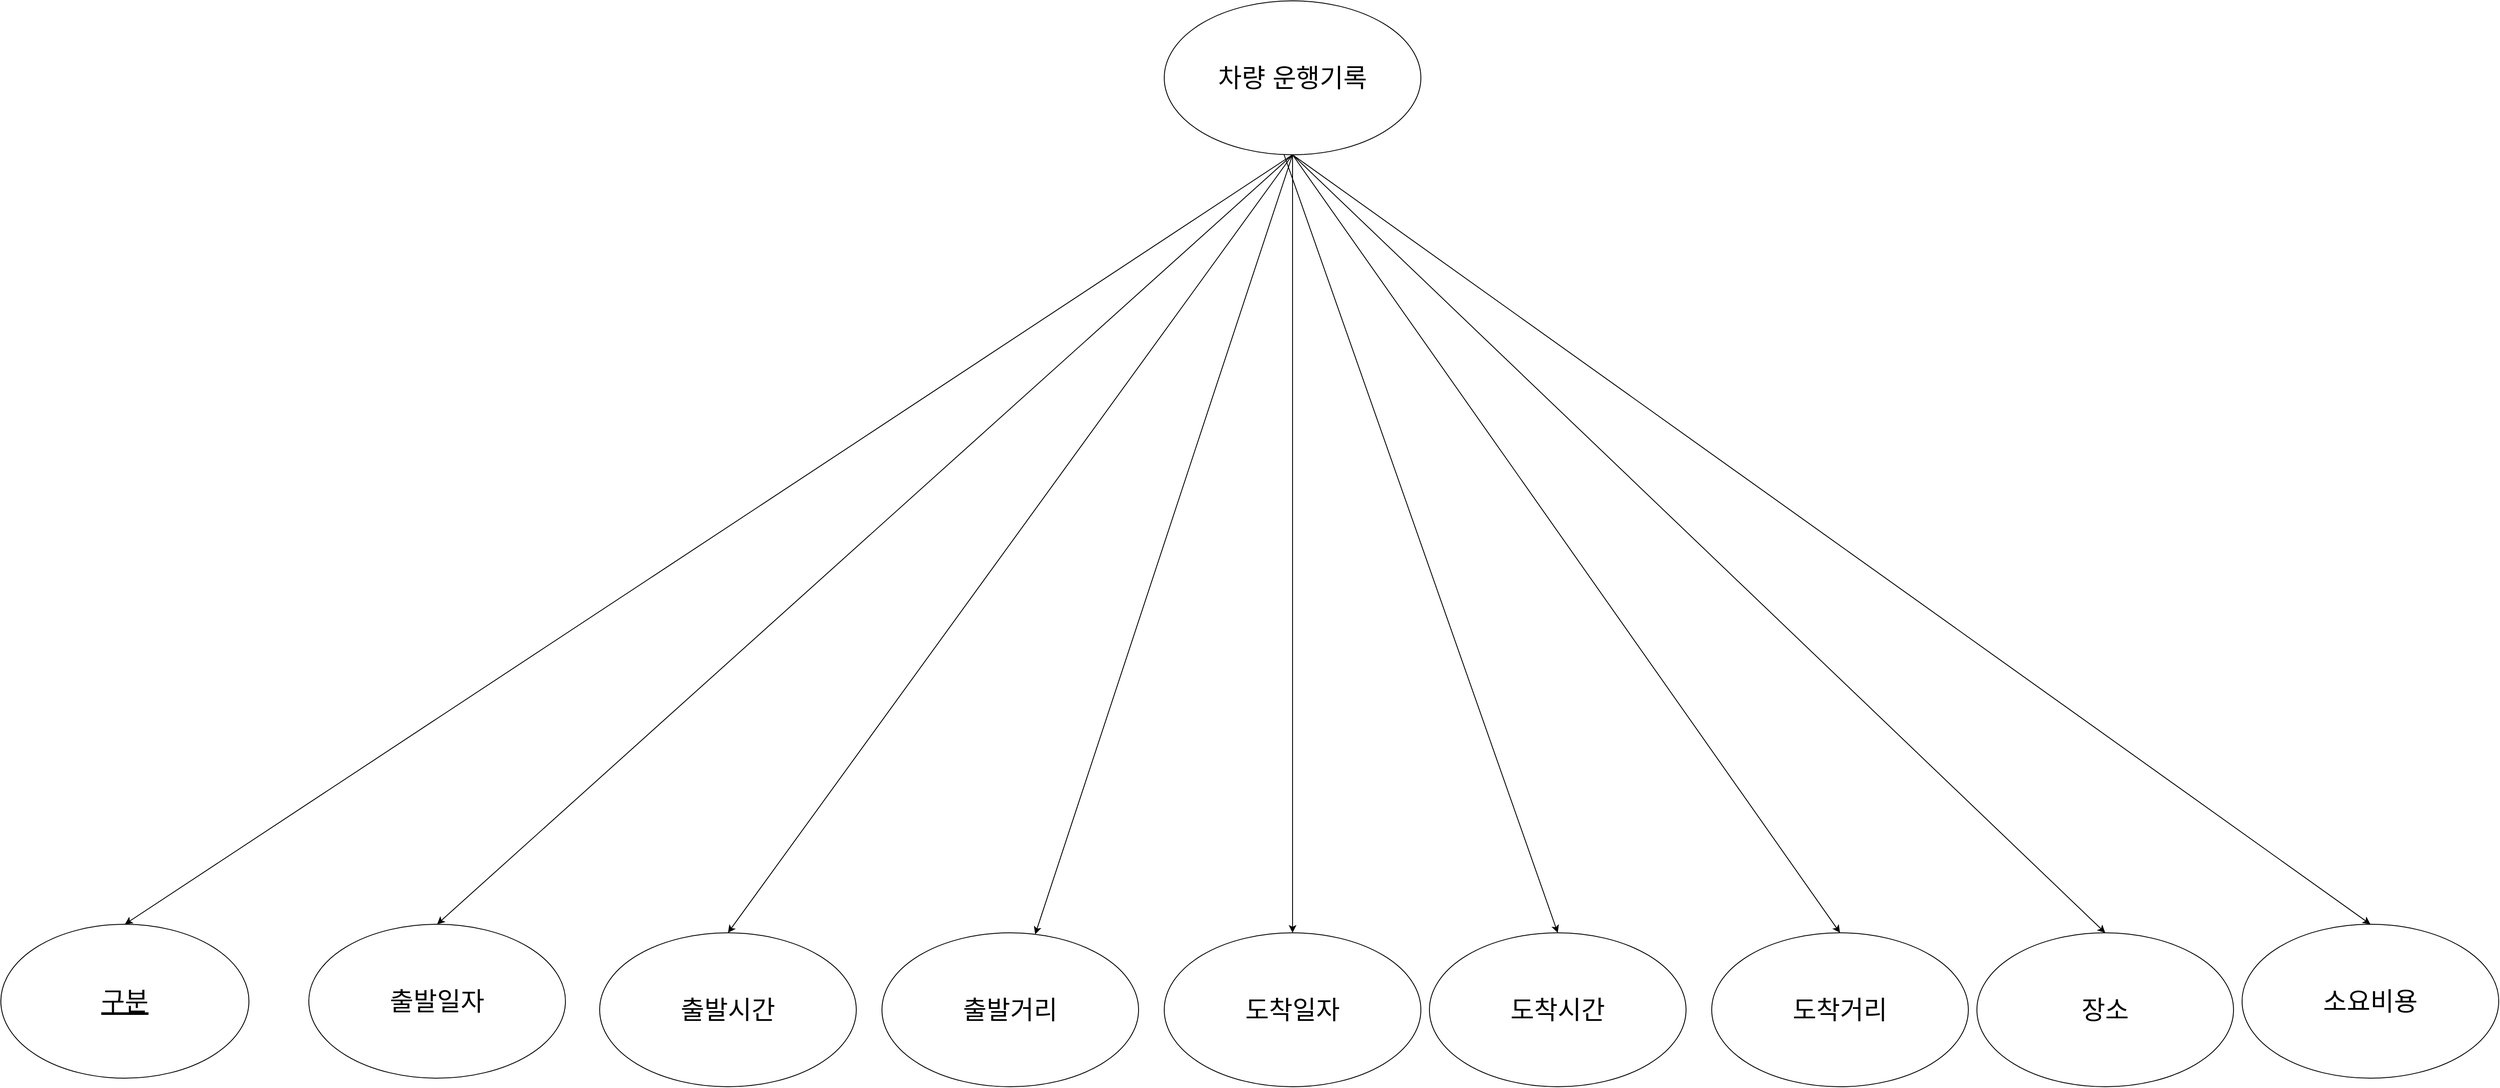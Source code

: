<mxfile version="21.5.2" type="device">
  <diagram id="vUDl0qp6wySJ54yXnIUA" name="페이지-1">
    <mxGraphModel dx="3156" dy="2984" grid="1" gridSize="10" guides="1" tooltips="1" connect="1" arrows="1" fold="1" page="1" pageScale="1" pageWidth="4681" pageHeight="3300" math="0" shadow="0">
      <root>
        <mxCell id="0" />
        <mxCell id="1" parent="0" />
        <mxCell id="FhojxzmCd1goJYJlMRN_-12" style="edgeStyle=orthogonalEdgeStyle;rounded=0;orthogonalLoop=1;jettySize=auto;html=1;" edge="1" parent="1" source="FhojxzmCd1goJYJlMRN_-2" target="FhojxzmCd1goJYJlMRN_-6">
          <mxGeometry relative="1" as="geometry" />
        </mxCell>
        <mxCell id="FhojxzmCd1goJYJlMRN_-13" style="rounded=0;orthogonalLoop=1;jettySize=auto;html=1;entryX=0.5;entryY=0;entryDx=0;entryDy=0;exitX=0.5;exitY=1;exitDx=0;exitDy=0;" edge="1" parent="1" source="FhojxzmCd1goJYJlMRN_-2" target="FhojxzmCd1goJYJlMRN_-3">
          <mxGeometry relative="1" as="geometry" />
        </mxCell>
        <mxCell id="FhojxzmCd1goJYJlMRN_-14" style="edgeStyle=none;shape=connector;rounded=0;orthogonalLoop=1;jettySize=auto;html=1;entryX=0.5;entryY=0;entryDx=0;entryDy=0;labelBackgroundColor=default;strokeColor=default;fontFamily=Helvetica;fontSize=11;fontColor=default;endArrow=classic;exitX=0.5;exitY=1;exitDx=0;exitDy=0;" edge="1" parent="1" source="FhojxzmCd1goJYJlMRN_-2" target="FhojxzmCd1goJYJlMRN_-4">
          <mxGeometry relative="1" as="geometry" />
        </mxCell>
        <mxCell id="FhojxzmCd1goJYJlMRN_-15" style="edgeStyle=none;shape=connector;rounded=0;orthogonalLoop=1;jettySize=auto;html=1;entryX=0.5;entryY=0;entryDx=0;entryDy=0;labelBackgroundColor=default;strokeColor=default;fontFamily=Helvetica;fontSize=11;fontColor=default;endArrow=classic;exitX=0.5;exitY=1;exitDx=0;exitDy=0;" edge="1" parent="1" source="FhojxzmCd1goJYJlMRN_-2" target="FhojxzmCd1goJYJlMRN_-5">
          <mxGeometry relative="1" as="geometry" />
        </mxCell>
        <mxCell id="FhojxzmCd1goJYJlMRN_-16" style="edgeStyle=none;shape=connector;rounded=0;orthogonalLoop=1;jettySize=auto;html=1;labelBackgroundColor=default;strokeColor=default;fontFamily=Helvetica;fontSize=11;fontColor=default;endArrow=classic;exitX=0.5;exitY=1;exitDx=0;exitDy=0;" edge="1" parent="1" source="FhojxzmCd1goJYJlMRN_-2" target="FhojxzmCd1goJYJlMRN_-7">
          <mxGeometry relative="1" as="geometry" />
        </mxCell>
        <mxCell id="FhojxzmCd1goJYJlMRN_-17" style="edgeStyle=none;shape=connector;rounded=0;orthogonalLoop=1;jettySize=auto;html=1;entryX=0.5;entryY=0;entryDx=0;entryDy=0;labelBackgroundColor=default;strokeColor=default;fontFamily=Helvetica;fontSize=11;fontColor=default;endArrow=classic;exitX=0.5;exitY=1;exitDx=0;exitDy=0;" edge="1" parent="1" source="FhojxzmCd1goJYJlMRN_-2" target="FhojxzmCd1goJYJlMRN_-11">
          <mxGeometry relative="1" as="geometry" />
        </mxCell>
        <mxCell id="FhojxzmCd1goJYJlMRN_-18" style="edgeStyle=none;shape=connector;rounded=0;orthogonalLoop=1;jettySize=auto;html=1;entryX=0.5;entryY=0;entryDx=0;entryDy=0;labelBackgroundColor=default;strokeColor=default;fontFamily=Helvetica;fontSize=11;fontColor=default;endArrow=classic;exitX=0.5;exitY=1;exitDx=0;exitDy=0;" edge="1" parent="1" source="FhojxzmCd1goJYJlMRN_-2" target="FhojxzmCd1goJYJlMRN_-10">
          <mxGeometry relative="1" as="geometry" />
        </mxCell>
        <mxCell id="FhojxzmCd1goJYJlMRN_-19" style="edgeStyle=none;shape=connector;rounded=0;orthogonalLoop=1;jettySize=auto;html=1;entryX=0.5;entryY=0;entryDx=0;entryDy=0;labelBackgroundColor=default;strokeColor=default;fontFamily=Helvetica;fontSize=11;fontColor=default;endArrow=classic;exitX=0.5;exitY=1;exitDx=0;exitDy=0;" edge="1" parent="1" source="FhojxzmCd1goJYJlMRN_-2" target="FhojxzmCd1goJYJlMRN_-9">
          <mxGeometry relative="1" as="geometry" />
        </mxCell>
        <mxCell id="FhojxzmCd1goJYJlMRN_-20" style="edgeStyle=none;shape=connector;rounded=0;orthogonalLoop=1;jettySize=auto;html=1;entryX=0.5;entryY=0;entryDx=0;entryDy=0;labelBackgroundColor=default;strokeColor=default;fontFamily=Helvetica;fontSize=11;fontColor=default;endArrow=classic;exitX=0.467;exitY=1;exitDx=0;exitDy=0;exitPerimeter=0;" edge="1" parent="1" source="FhojxzmCd1goJYJlMRN_-2" target="FhojxzmCd1goJYJlMRN_-8">
          <mxGeometry relative="1" as="geometry" />
        </mxCell>
        <mxCell id="FhojxzmCd1goJYJlMRN_-2" value="차량 운행기록" style="ellipse;whiteSpace=wrap;html=1;align=center;fontSize=30;" vertex="1" parent="1">
          <mxGeometry x="1530" y="170" width="300" height="180" as="geometry" />
        </mxCell>
        <mxCell id="FhojxzmCd1goJYJlMRN_-3" value="구분&lt;br&gt;" style="ellipse;whiteSpace=wrap;html=1;align=center;fontStyle=4;fontSize=30;" vertex="1" parent="1">
          <mxGeometry x="170" y="1250" width="290" height="180" as="geometry" />
        </mxCell>
        <mxCell id="FhojxzmCd1goJYJlMRN_-4" value="출발일자" style="ellipse;whiteSpace=wrap;html=1;align=center;fontSize=30;" vertex="1" parent="1">
          <mxGeometry x="530" y="1250" width="300" height="180" as="geometry" />
        </mxCell>
        <mxCell id="FhojxzmCd1goJYJlMRN_-5" value="출발시간" style="ellipse;whiteSpace=wrap;html=1;align=center;fontSize=30;" vertex="1" parent="1">
          <mxGeometry x="870" y="1260" width="300" height="180" as="geometry" />
        </mxCell>
        <mxCell id="FhojxzmCd1goJYJlMRN_-6" value="도착일자" style="ellipse;whiteSpace=wrap;html=1;align=center;fontSize=30;" vertex="1" parent="1">
          <mxGeometry x="1530" y="1260" width="300" height="180" as="geometry" />
        </mxCell>
        <mxCell id="FhojxzmCd1goJYJlMRN_-7" value="출발거리" style="ellipse;whiteSpace=wrap;html=1;align=center;fontSize=30;" vertex="1" parent="1">
          <mxGeometry x="1200" y="1260" width="300" height="180" as="geometry" />
        </mxCell>
        <mxCell id="FhojxzmCd1goJYJlMRN_-8" value="도착시간" style="ellipse;whiteSpace=wrap;html=1;align=center;fontSize=30;" vertex="1" parent="1">
          <mxGeometry x="1840" y="1260" width="300" height="180" as="geometry" />
        </mxCell>
        <mxCell id="FhojxzmCd1goJYJlMRN_-9" value="도착거리" style="ellipse;whiteSpace=wrap;html=1;align=center;fontSize=30;" vertex="1" parent="1">
          <mxGeometry x="2170" y="1260" width="300" height="180" as="geometry" />
        </mxCell>
        <mxCell id="FhojxzmCd1goJYJlMRN_-10" value="장소" style="ellipse;whiteSpace=wrap;html=1;align=center;fontSize=30;" vertex="1" parent="1">
          <mxGeometry x="2480" y="1260" width="300" height="180" as="geometry" />
        </mxCell>
        <mxCell id="FhojxzmCd1goJYJlMRN_-11" value="소요비용&lt;br&gt;" style="ellipse;whiteSpace=wrap;html=1;align=center;fontSize=30;" vertex="1" parent="1">
          <mxGeometry x="2790" y="1250" width="300" height="180" as="geometry" />
        </mxCell>
      </root>
    </mxGraphModel>
  </diagram>
</mxfile>
